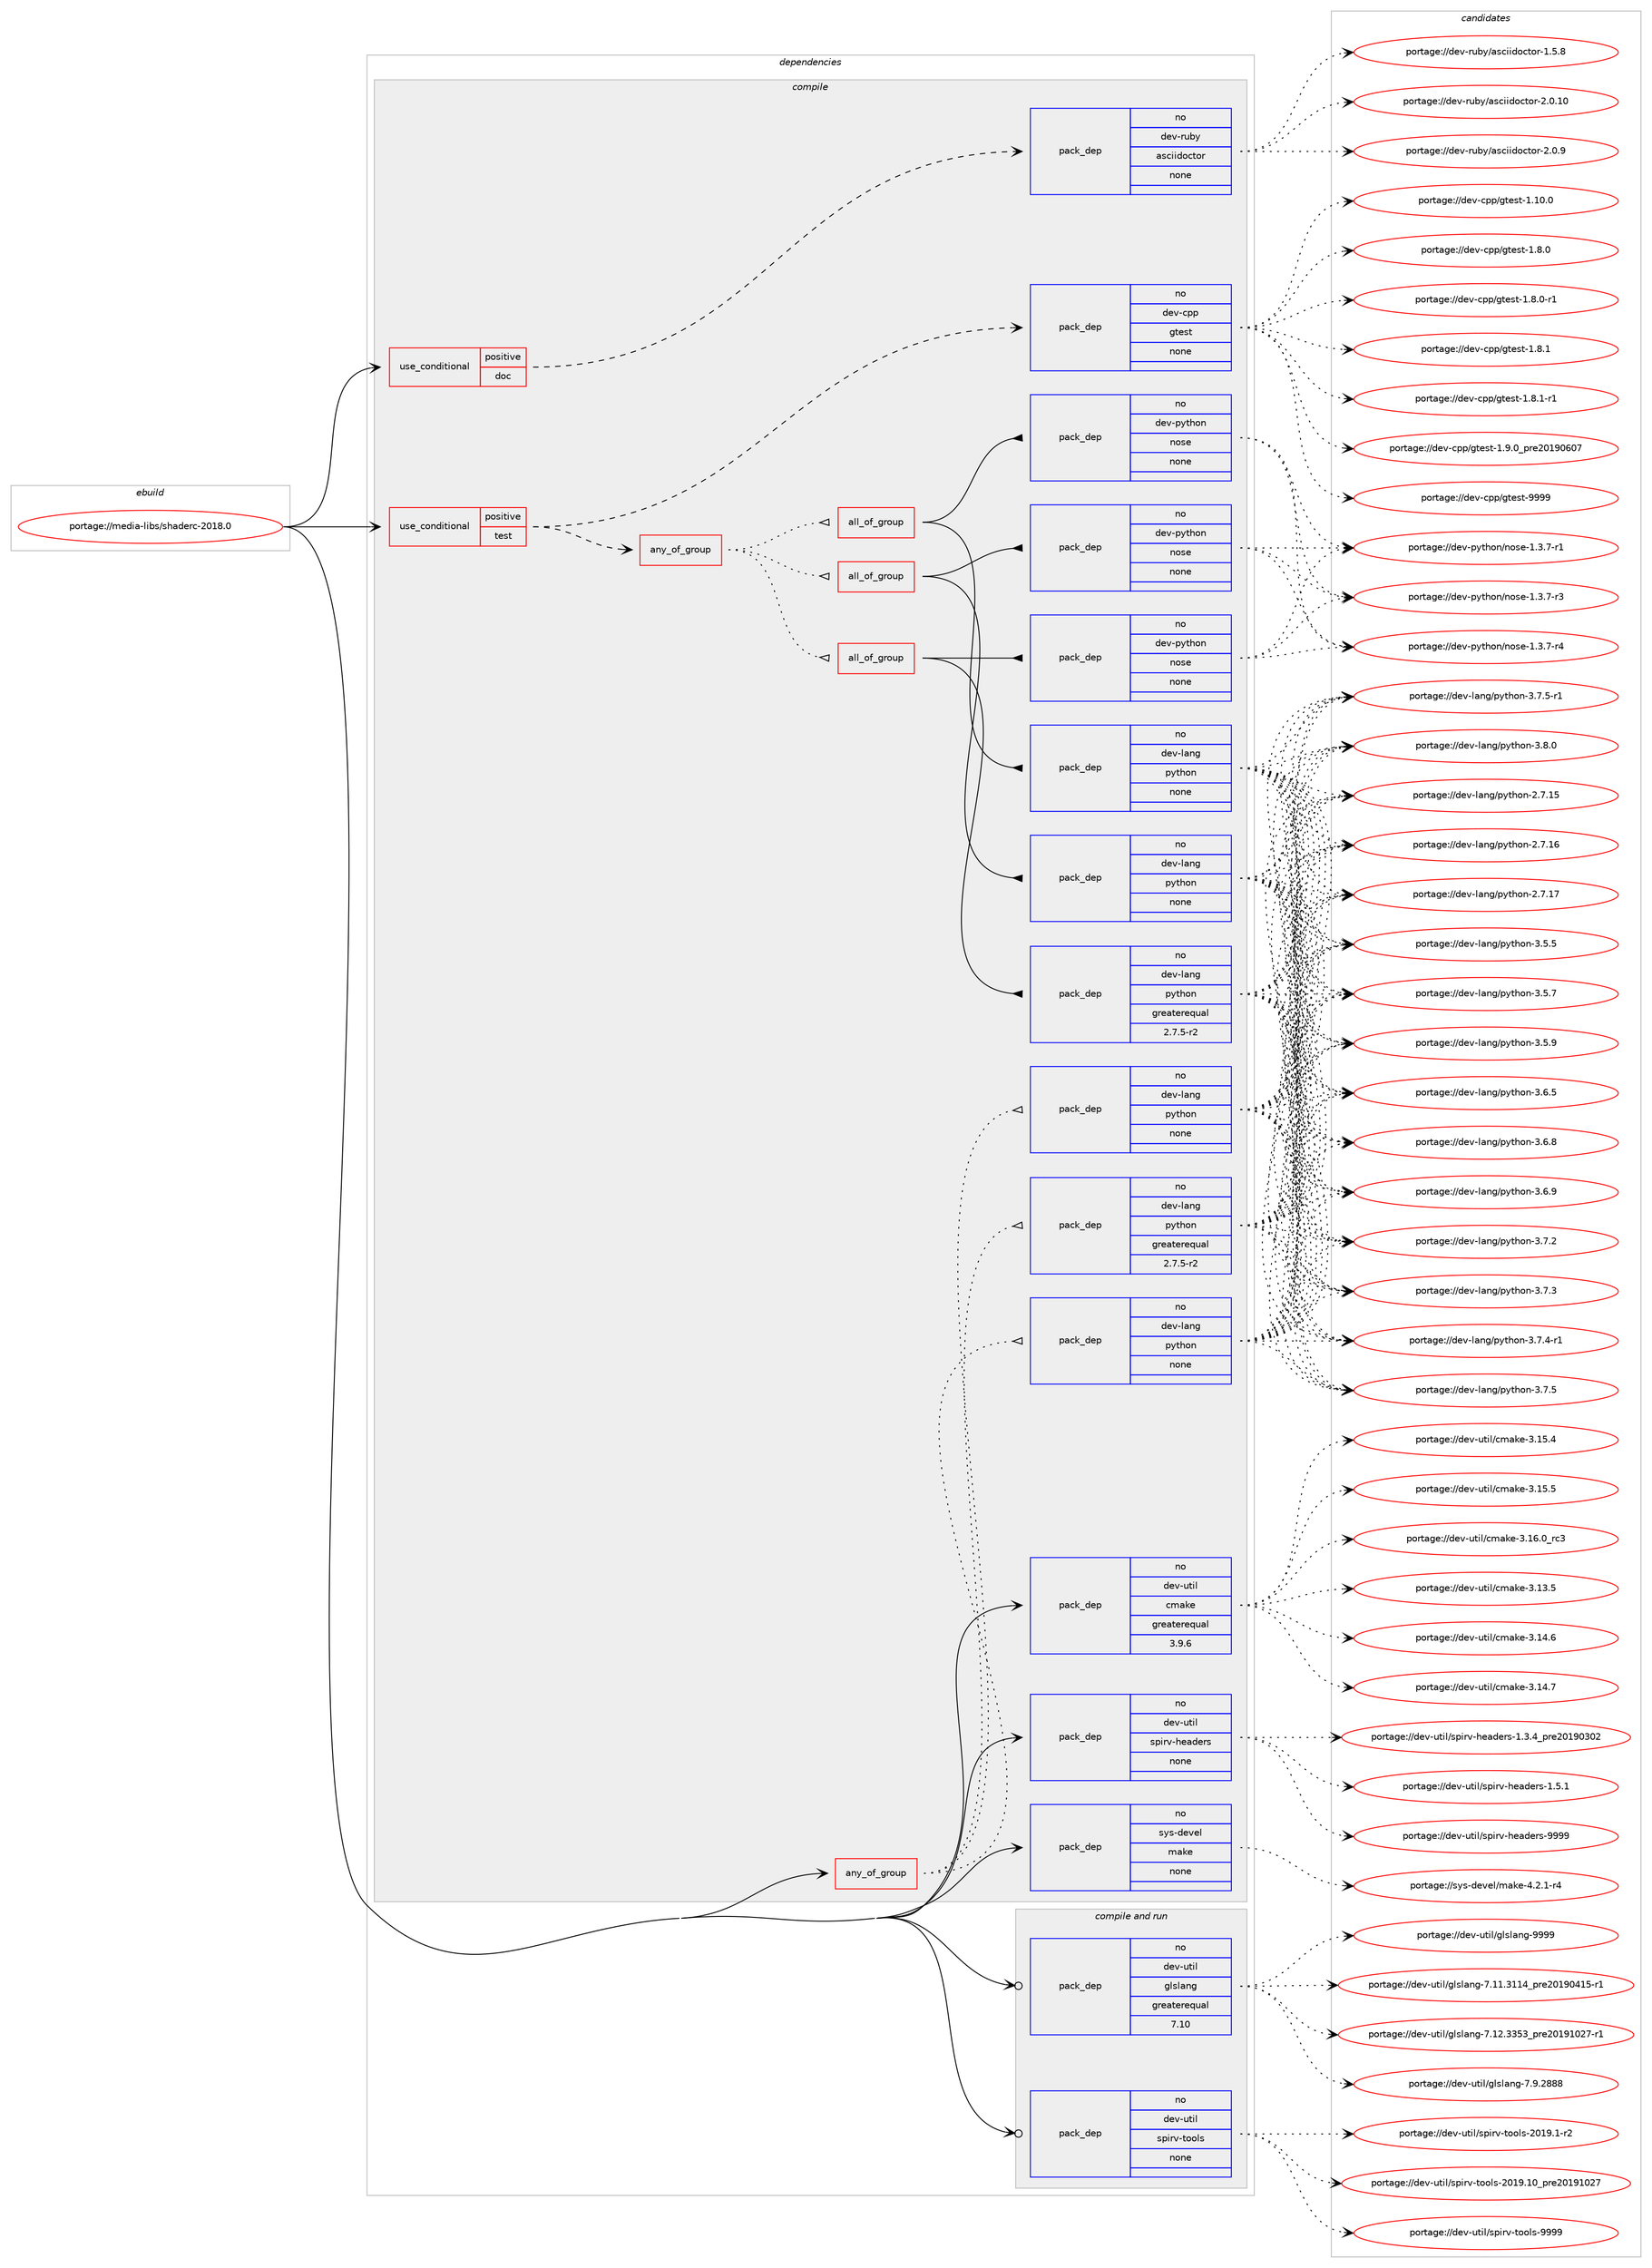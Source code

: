 digraph prolog {

# *************
# Graph options
# *************

newrank=true;
concentrate=true;
compound=true;
graph [rankdir=LR,fontname=Helvetica,fontsize=10,ranksep=1.5];#, ranksep=2.5, nodesep=0.2];
edge  [arrowhead=vee];
node  [fontname=Helvetica,fontsize=10];

# **********
# The ebuild
# **********

subgraph cluster_leftcol {
color=gray;
rank=same;
label=<<i>ebuild</i>>;
id [label="portage://media-libs/shaderc-2018.0", color=red, width=4, href="../media-libs/shaderc-2018.0.svg"];
}

# ****************
# The dependencies
# ****************

subgraph cluster_midcol {
color=gray;
label=<<i>dependencies</i>>;
subgraph cluster_compile {
fillcolor="#eeeeee";
style=filled;
label=<<i>compile</i>>;
subgraph any5199 {
dependency324460 [label=<<TABLE BORDER="0" CELLBORDER="1" CELLSPACING="0" CELLPADDING="4"><TR><TD CELLPADDING="10">any_of_group</TD></TR></TABLE>>, shape=none, color=red];subgraph pack238003 {
dependency324461 [label=<<TABLE BORDER="0" CELLBORDER="1" CELLSPACING="0" CELLPADDING="4" WIDTH="220"><TR><TD ROWSPAN="6" CELLPADDING="30">pack_dep</TD></TR><TR><TD WIDTH="110">no</TD></TR><TR><TD>dev-lang</TD></TR><TR><TD>python</TD></TR><TR><TD>none</TD></TR><TR><TD></TD></TR></TABLE>>, shape=none, color=blue];
}
dependency324460:e -> dependency324461:w [weight=20,style="dotted",arrowhead="oinv"];
subgraph pack238004 {
dependency324462 [label=<<TABLE BORDER="0" CELLBORDER="1" CELLSPACING="0" CELLPADDING="4" WIDTH="220"><TR><TD ROWSPAN="6" CELLPADDING="30">pack_dep</TD></TR><TR><TD WIDTH="110">no</TD></TR><TR><TD>dev-lang</TD></TR><TR><TD>python</TD></TR><TR><TD>none</TD></TR><TR><TD></TD></TR></TABLE>>, shape=none, color=blue];
}
dependency324460:e -> dependency324462:w [weight=20,style="dotted",arrowhead="oinv"];
subgraph pack238005 {
dependency324463 [label=<<TABLE BORDER="0" CELLBORDER="1" CELLSPACING="0" CELLPADDING="4" WIDTH="220"><TR><TD ROWSPAN="6" CELLPADDING="30">pack_dep</TD></TR><TR><TD WIDTH="110">no</TD></TR><TR><TD>dev-lang</TD></TR><TR><TD>python</TD></TR><TR><TD>greaterequal</TD></TR><TR><TD>2.7.5-r2</TD></TR></TABLE>>, shape=none, color=blue];
}
dependency324460:e -> dependency324463:w [weight=20,style="dotted",arrowhead="oinv"];
}
id:e -> dependency324460:w [weight=20,style="solid",arrowhead="vee"];
subgraph cond81126 {
dependency324464 [label=<<TABLE BORDER="0" CELLBORDER="1" CELLSPACING="0" CELLPADDING="4"><TR><TD ROWSPAN="3" CELLPADDING="10">use_conditional</TD></TR><TR><TD>positive</TD></TR><TR><TD>doc</TD></TR></TABLE>>, shape=none, color=red];
subgraph pack238006 {
dependency324465 [label=<<TABLE BORDER="0" CELLBORDER="1" CELLSPACING="0" CELLPADDING="4" WIDTH="220"><TR><TD ROWSPAN="6" CELLPADDING="30">pack_dep</TD></TR><TR><TD WIDTH="110">no</TD></TR><TR><TD>dev-ruby</TD></TR><TR><TD>asciidoctor</TD></TR><TR><TD>none</TD></TR><TR><TD></TD></TR></TABLE>>, shape=none, color=blue];
}
dependency324464:e -> dependency324465:w [weight=20,style="dashed",arrowhead="vee"];
}
id:e -> dependency324464:w [weight=20,style="solid",arrowhead="vee"];
subgraph cond81127 {
dependency324466 [label=<<TABLE BORDER="0" CELLBORDER="1" CELLSPACING="0" CELLPADDING="4"><TR><TD ROWSPAN="3" CELLPADDING="10">use_conditional</TD></TR><TR><TD>positive</TD></TR><TR><TD>test</TD></TR></TABLE>>, shape=none, color=red];
subgraph pack238007 {
dependency324467 [label=<<TABLE BORDER="0" CELLBORDER="1" CELLSPACING="0" CELLPADDING="4" WIDTH="220"><TR><TD ROWSPAN="6" CELLPADDING="30">pack_dep</TD></TR><TR><TD WIDTH="110">no</TD></TR><TR><TD>dev-cpp</TD></TR><TR><TD>gtest</TD></TR><TR><TD>none</TD></TR><TR><TD></TD></TR></TABLE>>, shape=none, color=blue];
}
dependency324466:e -> dependency324467:w [weight=20,style="dashed",arrowhead="vee"];
subgraph any5200 {
dependency324468 [label=<<TABLE BORDER="0" CELLBORDER="1" CELLSPACING="0" CELLPADDING="4"><TR><TD CELLPADDING="10">any_of_group</TD></TR></TABLE>>, shape=none, color=red];subgraph all135 {
dependency324469 [label=<<TABLE BORDER="0" CELLBORDER="1" CELLSPACING="0" CELLPADDING="4"><TR><TD CELLPADDING="10">all_of_group</TD></TR></TABLE>>, shape=none, color=red];subgraph pack238008 {
dependency324470 [label=<<TABLE BORDER="0" CELLBORDER="1" CELLSPACING="0" CELLPADDING="4" WIDTH="220"><TR><TD ROWSPAN="6" CELLPADDING="30">pack_dep</TD></TR><TR><TD WIDTH="110">no</TD></TR><TR><TD>dev-lang</TD></TR><TR><TD>python</TD></TR><TR><TD>none</TD></TR><TR><TD></TD></TR></TABLE>>, shape=none, color=blue];
}
dependency324469:e -> dependency324470:w [weight=20,style="solid",arrowhead="inv"];
subgraph pack238009 {
dependency324471 [label=<<TABLE BORDER="0" CELLBORDER="1" CELLSPACING="0" CELLPADDING="4" WIDTH="220"><TR><TD ROWSPAN="6" CELLPADDING="30">pack_dep</TD></TR><TR><TD WIDTH="110">no</TD></TR><TR><TD>dev-python</TD></TR><TR><TD>nose</TD></TR><TR><TD>none</TD></TR><TR><TD></TD></TR></TABLE>>, shape=none, color=blue];
}
dependency324469:e -> dependency324471:w [weight=20,style="solid",arrowhead="inv"];
}
dependency324468:e -> dependency324469:w [weight=20,style="dotted",arrowhead="oinv"];
subgraph all136 {
dependency324472 [label=<<TABLE BORDER="0" CELLBORDER="1" CELLSPACING="0" CELLPADDING="4"><TR><TD CELLPADDING="10">all_of_group</TD></TR></TABLE>>, shape=none, color=red];subgraph pack238010 {
dependency324473 [label=<<TABLE BORDER="0" CELLBORDER="1" CELLSPACING="0" CELLPADDING="4" WIDTH="220"><TR><TD ROWSPAN="6" CELLPADDING="30">pack_dep</TD></TR><TR><TD WIDTH="110">no</TD></TR><TR><TD>dev-lang</TD></TR><TR><TD>python</TD></TR><TR><TD>none</TD></TR><TR><TD></TD></TR></TABLE>>, shape=none, color=blue];
}
dependency324472:e -> dependency324473:w [weight=20,style="solid",arrowhead="inv"];
subgraph pack238011 {
dependency324474 [label=<<TABLE BORDER="0" CELLBORDER="1" CELLSPACING="0" CELLPADDING="4" WIDTH="220"><TR><TD ROWSPAN="6" CELLPADDING="30">pack_dep</TD></TR><TR><TD WIDTH="110">no</TD></TR><TR><TD>dev-python</TD></TR><TR><TD>nose</TD></TR><TR><TD>none</TD></TR><TR><TD></TD></TR></TABLE>>, shape=none, color=blue];
}
dependency324472:e -> dependency324474:w [weight=20,style="solid",arrowhead="inv"];
}
dependency324468:e -> dependency324472:w [weight=20,style="dotted",arrowhead="oinv"];
subgraph all137 {
dependency324475 [label=<<TABLE BORDER="0" CELLBORDER="1" CELLSPACING="0" CELLPADDING="4"><TR><TD CELLPADDING="10">all_of_group</TD></TR></TABLE>>, shape=none, color=red];subgraph pack238012 {
dependency324476 [label=<<TABLE BORDER="0" CELLBORDER="1" CELLSPACING="0" CELLPADDING="4" WIDTH="220"><TR><TD ROWSPAN="6" CELLPADDING="30">pack_dep</TD></TR><TR><TD WIDTH="110">no</TD></TR><TR><TD>dev-lang</TD></TR><TR><TD>python</TD></TR><TR><TD>greaterequal</TD></TR><TR><TD>2.7.5-r2</TD></TR></TABLE>>, shape=none, color=blue];
}
dependency324475:e -> dependency324476:w [weight=20,style="solid",arrowhead="inv"];
subgraph pack238013 {
dependency324477 [label=<<TABLE BORDER="0" CELLBORDER="1" CELLSPACING="0" CELLPADDING="4" WIDTH="220"><TR><TD ROWSPAN="6" CELLPADDING="30">pack_dep</TD></TR><TR><TD WIDTH="110">no</TD></TR><TR><TD>dev-python</TD></TR><TR><TD>nose</TD></TR><TR><TD>none</TD></TR><TR><TD></TD></TR></TABLE>>, shape=none, color=blue];
}
dependency324475:e -> dependency324477:w [weight=20,style="solid",arrowhead="inv"];
}
dependency324468:e -> dependency324475:w [weight=20,style="dotted",arrowhead="oinv"];
}
dependency324466:e -> dependency324468:w [weight=20,style="dashed",arrowhead="vee"];
}
id:e -> dependency324466:w [weight=20,style="solid",arrowhead="vee"];
subgraph pack238014 {
dependency324478 [label=<<TABLE BORDER="0" CELLBORDER="1" CELLSPACING="0" CELLPADDING="4" WIDTH="220"><TR><TD ROWSPAN="6" CELLPADDING="30">pack_dep</TD></TR><TR><TD WIDTH="110">no</TD></TR><TR><TD>dev-util</TD></TR><TR><TD>cmake</TD></TR><TR><TD>greaterequal</TD></TR><TR><TD>3.9.6</TD></TR></TABLE>>, shape=none, color=blue];
}
id:e -> dependency324478:w [weight=20,style="solid",arrowhead="vee"];
subgraph pack238015 {
dependency324479 [label=<<TABLE BORDER="0" CELLBORDER="1" CELLSPACING="0" CELLPADDING="4" WIDTH="220"><TR><TD ROWSPAN="6" CELLPADDING="30">pack_dep</TD></TR><TR><TD WIDTH="110">no</TD></TR><TR><TD>dev-util</TD></TR><TR><TD>spirv-headers</TD></TR><TR><TD>none</TD></TR><TR><TD></TD></TR></TABLE>>, shape=none, color=blue];
}
id:e -> dependency324479:w [weight=20,style="solid",arrowhead="vee"];
subgraph pack238016 {
dependency324480 [label=<<TABLE BORDER="0" CELLBORDER="1" CELLSPACING="0" CELLPADDING="4" WIDTH="220"><TR><TD ROWSPAN="6" CELLPADDING="30">pack_dep</TD></TR><TR><TD WIDTH="110">no</TD></TR><TR><TD>sys-devel</TD></TR><TR><TD>make</TD></TR><TR><TD>none</TD></TR><TR><TD></TD></TR></TABLE>>, shape=none, color=blue];
}
id:e -> dependency324480:w [weight=20,style="solid",arrowhead="vee"];
}
subgraph cluster_compileandrun {
fillcolor="#eeeeee";
style=filled;
label=<<i>compile and run</i>>;
subgraph pack238017 {
dependency324481 [label=<<TABLE BORDER="0" CELLBORDER="1" CELLSPACING="0" CELLPADDING="4" WIDTH="220"><TR><TD ROWSPAN="6" CELLPADDING="30">pack_dep</TD></TR><TR><TD WIDTH="110">no</TD></TR><TR><TD>dev-util</TD></TR><TR><TD>glslang</TD></TR><TR><TD>greaterequal</TD></TR><TR><TD>7.10</TD></TR></TABLE>>, shape=none, color=blue];
}
id:e -> dependency324481:w [weight=20,style="solid",arrowhead="odotvee"];
subgraph pack238018 {
dependency324482 [label=<<TABLE BORDER="0" CELLBORDER="1" CELLSPACING="0" CELLPADDING="4" WIDTH="220"><TR><TD ROWSPAN="6" CELLPADDING="30">pack_dep</TD></TR><TR><TD WIDTH="110">no</TD></TR><TR><TD>dev-util</TD></TR><TR><TD>spirv-tools</TD></TR><TR><TD>none</TD></TR><TR><TD></TD></TR></TABLE>>, shape=none, color=blue];
}
id:e -> dependency324482:w [weight=20,style="solid",arrowhead="odotvee"];
}
subgraph cluster_run {
fillcolor="#eeeeee";
style=filled;
label=<<i>run</i>>;
}
}

# **************
# The candidates
# **************

subgraph cluster_choices {
rank=same;
color=gray;
label=<<i>candidates</i>>;

subgraph choice238003 {
color=black;
nodesep=1;
choiceportage10010111845108971101034711212111610411111045504655464953 [label="portage://dev-lang/python-2.7.15", color=red, width=4,href="../dev-lang/python-2.7.15.svg"];
choiceportage10010111845108971101034711212111610411111045504655464954 [label="portage://dev-lang/python-2.7.16", color=red, width=4,href="../dev-lang/python-2.7.16.svg"];
choiceportage10010111845108971101034711212111610411111045504655464955 [label="portage://dev-lang/python-2.7.17", color=red, width=4,href="../dev-lang/python-2.7.17.svg"];
choiceportage100101118451089711010347112121116104111110455146534653 [label="portage://dev-lang/python-3.5.5", color=red, width=4,href="../dev-lang/python-3.5.5.svg"];
choiceportage100101118451089711010347112121116104111110455146534655 [label="portage://dev-lang/python-3.5.7", color=red, width=4,href="../dev-lang/python-3.5.7.svg"];
choiceportage100101118451089711010347112121116104111110455146534657 [label="portage://dev-lang/python-3.5.9", color=red, width=4,href="../dev-lang/python-3.5.9.svg"];
choiceportage100101118451089711010347112121116104111110455146544653 [label="portage://dev-lang/python-3.6.5", color=red, width=4,href="../dev-lang/python-3.6.5.svg"];
choiceportage100101118451089711010347112121116104111110455146544656 [label="portage://dev-lang/python-3.6.8", color=red, width=4,href="../dev-lang/python-3.6.8.svg"];
choiceportage100101118451089711010347112121116104111110455146544657 [label="portage://dev-lang/python-3.6.9", color=red, width=4,href="../dev-lang/python-3.6.9.svg"];
choiceportage100101118451089711010347112121116104111110455146554650 [label="portage://dev-lang/python-3.7.2", color=red, width=4,href="../dev-lang/python-3.7.2.svg"];
choiceportage100101118451089711010347112121116104111110455146554651 [label="portage://dev-lang/python-3.7.3", color=red, width=4,href="../dev-lang/python-3.7.3.svg"];
choiceportage1001011184510897110103471121211161041111104551465546524511449 [label="portage://dev-lang/python-3.7.4-r1", color=red, width=4,href="../dev-lang/python-3.7.4-r1.svg"];
choiceportage100101118451089711010347112121116104111110455146554653 [label="portage://dev-lang/python-3.7.5", color=red, width=4,href="../dev-lang/python-3.7.5.svg"];
choiceportage1001011184510897110103471121211161041111104551465546534511449 [label="portage://dev-lang/python-3.7.5-r1", color=red, width=4,href="../dev-lang/python-3.7.5-r1.svg"];
choiceportage100101118451089711010347112121116104111110455146564648 [label="portage://dev-lang/python-3.8.0", color=red, width=4,href="../dev-lang/python-3.8.0.svg"];
dependency324461:e -> choiceportage10010111845108971101034711212111610411111045504655464953:w [style=dotted,weight="100"];
dependency324461:e -> choiceportage10010111845108971101034711212111610411111045504655464954:w [style=dotted,weight="100"];
dependency324461:e -> choiceportage10010111845108971101034711212111610411111045504655464955:w [style=dotted,weight="100"];
dependency324461:e -> choiceportage100101118451089711010347112121116104111110455146534653:w [style=dotted,weight="100"];
dependency324461:e -> choiceportage100101118451089711010347112121116104111110455146534655:w [style=dotted,weight="100"];
dependency324461:e -> choiceportage100101118451089711010347112121116104111110455146534657:w [style=dotted,weight="100"];
dependency324461:e -> choiceportage100101118451089711010347112121116104111110455146544653:w [style=dotted,weight="100"];
dependency324461:e -> choiceportage100101118451089711010347112121116104111110455146544656:w [style=dotted,weight="100"];
dependency324461:e -> choiceportage100101118451089711010347112121116104111110455146544657:w [style=dotted,weight="100"];
dependency324461:e -> choiceportage100101118451089711010347112121116104111110455146554650:w [style=dotted,weight="100"];
dependency324461:e -> choiceportage100101118451089711010347112121116104111110455146554651:w [style=dotted,weight="100"];
dependency324461:e -> choiceportage1001011184510897110103471121211161041111104551465546524511449:w [style=dotted,weight="100"];
dependency324461:e -> choiceportage100101118451089711010347112121116104111110455146554653:w [style=dotted,weight="100"];
dependency324461:e -> choiceportage1001011184510897110103471121211161041111104551465546534511449:w [style=dotted,weight="100"];
dependency324461:e -> choiceportage100101118451089711010347112121116104111110455146564648:w [style=dotted,weight="100"];
}
subgraph choice238004 {
color=black;
nodesep=1;
choiceportage10010111845108971101034711212111610411111045504655464953 [label="portage://dev-lang/python-2.7.15", color=red, width=4,href="../dev-lang/python-2.7.15.svg"];
choiceportage10010111845108971101034711212111610411111045504655464954 [label="portage://dev-lang/python-2.7.16", color=red, width=4,href="../dev-lang/python-2.7.16.svg"];
choiceportage10010111845108971101034711212111610411111045504655464955 [label="portage://dev-lang/python-2.7.17", color=red, width=4,href="../dev-lang/python-2.7.17.svg"];
choiceportage100101118451089711010347112121116104111110455146534653 [label="portage://dev-lang/python-3.5.5", color=red, width=4,href="../dev-lang/python-3.5.5.svg"];
choiceportage100101118451089711010347112121116104111110455146534655 [label="portage://dev-lang/python-3.5.7", color=red, width=4,href="../dev-lang/python-3.5.7.svg"];
choiceportage100101118451089711010347112121116104111110455146534657 [label="portage://dev-lang/python-3.5.9", color=red, width=4,href="../dev-lang/python-3.5.9.svg"];
choiceportage100101118451089711010347112121116104111110455146544653 [label="portage://dev-lang/python-3.6.5", color=red, width=4,href="../dev-lang/python-3.6.5.svg"];
choiceportage100101118451089711010347112121116104111110455146544656 [label="portage://dev-lang/python-3.6.8", color=red, width=4,href="../dev-lang/python-3.6.8.svg"];
choiceportage100101118451089711010347112121116104111110455146544657 [label="portage://dev-lang/python-3.6.9", color=red, width=4,href="../dev-lang/python-3.6.9.svg"];
choiceportage100101118451089711010347112121116104111110455146554650 [label="portage://dev-lang/python-3.7.2", color=red, width=4,href="../dev-lang/python-3.7.2.svg"];
choiceportage100101118451089711010347112121116104111110455146554651 [label="portage://dev-lang/python-3.7.3", color=red, width=4,href="../dev-lang/python-3.7.3.svg"];
choiceportage1001011184510897110103471121211161041111104551465546524511449 [label="portage://dev-lang/python-3.7.4-r1", color=red, width=4,href="../dev-lang/python-3.7.4-r1.svg"];
choiceportage100101118451089711010347112121116104111110455146554653 [label="portage://dev-lang/python-3.7.5", color=red, width=4,href="../dev-lang/python-3.7.5.svg"];
choiceportage1001011184510897110103471121211161041111104551465546534511449 [label="portage://dev-lang/python-3.7.5-r1", color=red, width=4,href="../dev-lang/python-3.7.5-r1.svg"];
choiceportage100101118451089711010347112121116104111110455146564648 [label="portage://dev-lang/python-3.8.0", color=red, width=4,href="../dev-lang/python-3.8.0.svg"];
dependency324462:e -> choiceportage10010111845108971101034711212111610411111045504655464953:w [style=dotted,weight="100"];
dependency324462:e -> choiceportage10010111845108971101034711212111610411111045504655464954:w [style=dotted,weight="100"];
dependency324462:e -> choiceportage10010111845108971101034711212111610411111045504655464955:w [style=dotted,weight="100"];
dependency324462:e -> choiceportage100101118451089711010347112121116104111110455146534653:w [style=dotted,weight="100"];
dependency324462:e -> choiceportage100101118451089711010347112121116104111110455146534655:w [style=dotted,weight="100"];
dependency324462:e -> choiceportage100101118451089711010347112121116104111110455146534657:w [style=dotted,weight="100"];
dependency324462:e -> choiceportage100101118451089711010347112121116104111110455146544653:w [style=dotted,weight="100"];
dependency324462:e -> choiceportage100101118451089711010347112121116104111110455146544656:w [style=dotted,weight="100"];
dependency324462:e -> choiceportage100101118451089711010347112121116104111110455146544657:w [style=dotted,weight="100"];
dependency324462:e -> choiceportage100101118451089711010347112121116104111110455146554650:w [style=dotted,weight="100"];
dependency324462:e -> choiceportage100101118451089711010347112121116104111110455146554651:w [style=dotted,weight="100"];
dependency324462:e -> choiceportage1001011184510897110103471121211161041111104551465546524511449:w [style=dotted,weight="100"];
dependency324462:e -> choiceportage100101118451089711010347112121116104111110455146554653:w [style=dotted,weight="100"];
dependency324462:e -> choiceportage1001011184510897110103471121211161041111104551465546534511449:w [style=dotted,weight="100"];
dependency324462:e -> choiceportage100101118451089711010347112121116104111110455146564648:w [style=dotted,weight="100"];
}
subgraph choice238005 {
color=black;
nodesep=1;
choiceportage10010111845108971101034711212111610411111045504655464953 [label="portage://dev-lang/python-2.7.15", color=red, width=4,href="../dev-lang/python-2.7.15.svg"];
choiceportage10010111845108971101034711212111610411111045504655464954 [label="portage://dev-lang/python-2.7.16", color=red, width=4,href="../dev-lang/python-2.7.16.svg"];
choiceportage10010111845108971101034711212111610411111045504655464955 [label="portage://dev-lang/python-2.7.17", color=red, width=4,href="../dev-lang/python-2.7.17.svg"];
choiceportage100101118451089711010347112121116104111110455146534653 [label="portage://dev-lang/python-3.5.5", color=red, width=4,href="../dev-lang/python-3.5.5.svg"];
choiceportage100101118451089711010347112121116104111110455146534655 [label="portage://dev-lang/python-3.5.7", color=red, width=4,href="../dev-lang/python-3.5.7.svg"];
choiceportage100101118451089711010347112121116104111110455146534657 [label="portage://dev-lang/python-3.5.9", color=red, width=4,href="../dev-lang/python-3.5.9.svg"];
choiceportage100101118451089711010347112121116104111110455146544653 [label="portage://dev-lang/python-3.6.5", color=red, width=4,href="../dev-lang/python-3.6.5.svg"];
choiceportage100101118451089711010347112121116104111110455146544656 [label="portage://dev-lang/python-3.6.8", color=red, width=4,href="../dev-lang/python-3.6.8.svg"];
choiceportage100101118451089711010347112121116104111110455146544657 [label="portage://dev-lang/python-3.6.9", color=red, width=4,href="../dev-lang/python-3.6.9.svg"];
choiceportage100101118451089711010347112121116104111110455146554650 [label="portage://dev-lang/python-3.7.2", color=red, width=4,href="../dev-lang/python-3.7.2.svg"];
choiceportage100101118451089711010347112121116104111110455146554651 [label="portage://dev-lang/python-3.7.3", color=red, width=4,href="../dev-lang/python-3.7.3.svg"];
choiceportage1001011184510897110103471121211161041111104551465546524511449 [label="portage://dev-lang/python-3.7.4-r1", color=red, width=4,href="../dev-lang/python-3.7.4-r1.svg"];
choiceportage100101118451089711010347112121116104111110455146554653 [label="portage://dev-lang/python-3.7.5", color=red, width=4,href="../dev-lang/python-3.7.5.svg"];
choiceportage1001011184510897110103471121211161041111104551465546534511449 [label="portage://dev-lang/python-3.7.5-r1", color=red, width=4,href="../dev-lang/python-3.7.5-r1.svg"];
choiceportage100101118451089711010347112121116104111110455146564648 [label="portage://dev-lang/python-3.8.0", color=red, width=4,href="../dev-lang/python-3.8.0.svg"];
dependency324463:e -> choiceportage10010111845108971101034711212111610411111045504655464953:w [style=dotted,weight="100"];
dependency324463:e -> choiceportage10010111845108971101034711212111610411111045504655464954:w [style=dotted,weight="100"];
dependency324463:e -> choiceportage10010111845108971101034711212111610411111045504655464955:w [style=dotted,weight="100"];
dependency324463:e -> choiceportage100101118451089711010347112121116104111110455146534653:w [style=dotted,weight="100"];
dependency324463:e -> choiceportage100101118451089711010347112121116104111110455146534655:w [style=dotted,weight="100"];
dependency324463:e -> choiceportage100101118451089711010347112121116104111110455146534657:w [style=dotted,weight="100"];
dependency324463:e -> choiceportage100101118451089711010347112121116104111110455146544653:w [style=dotted,weight="100"];
dependency324463:e -> choiceportage100101118451089711010347112121116104111110455146544656:w [style=dotted,weight="100"];
dependency324463:e -> choiceportage100101118451089711010347112121116104111110455146544657:w [style=dotted,weight="100"];
dependency324463:e -> choiceportage100101118451089711010347112121116104111110455146554650:w [style=dotted,weight="100"];
dependency324463:e -> choiceportage100101118451089711010347112121116104111110455146554651:w [style=dotted,weight="100"];
dependency324463:e -> choiceportage1001011184510897110103471121211161041111104551465546524511449:w [style=dotted,weight="100"];
dependency324463:e -> choiceportage100101118451089711010347112121116104111110455146554653:w [style=dotted,weight="100"];
dependency324463:e -> choiceportage1001011184510897110103471121211161041111104551465546534511449:w [style=dotted,weight="100"];
dependency324463:e -> choiceportage100101118451089711010347112121116104111110455146564648:w [style=dotted,weight="100"];
}
subgraph choice238006 {
color=black;
nodesep=1;
choiceportage100101118451141179812147971159910510510011199116111114454946534656 [label="portage://dev-ruby/asciidoctor-1.5.8", color=red, width=4,href="../dev-ruby/asciidoctor-1.5.8.svg"];
choiceportage10010111845114117981214797115991051051001119911611111445504648464948 [label="portage://dev-ruby/asciidoctor-2.0.10", color=red, width=4,href="../dev-ruby/asciidoctor-2.0.10.svg"];
choiceportage100101118451141179812147971159910510510011199116111114455046484657 [label="portage://dev-ruby/asciidoctor-2.0.9", color=red, width=4,href="../dev-ruby/asciidoctor-2.0.9.svg"];
dependency324465:e -> choiceportage100101118451141179812147971159910510510011199116111114454946534656:w [style=dotted,weight="100"];
dependency324465:e -> choiceportage10010111845114117981214797115991051051001119911611111445504648464948:w [style=dotted,weight="100"];
dependency324465:e -> choiceportage100101118451141179812147971159910510510011199116111114455046484657:w [style=dotted,weight="100"];
}
subgraph choice238007 {
color=black;
nodesep=1;
choiceportage10010111845991121124710311610111511645494649484648 [label="portage://dev-cpp/gtest-1.10.0", color=red, width=4,href="../dev-cpp/gtest-1.10.0.svg"];
choiceportage100101118459911211247103116101115116454946564648 [label="portage://dev-cpp/gtest-1.8.0", color=red, width=4,href="../dev-cpp/gtest-1.8.0.svg"];
choiceportage1001011184599112112471031161011151164549465646484511449 [label="portage://dev-cpp/gtest-1.8.0-r1", color=red, width=4,href="../dev-cpp/gtest-1.8.0-r1.svg"];
choiceportage100101118459911211247103116101115116454946564649 [label="portage://dev-cpp/gtest-1.8.1", color=red, width=4,href="../dev-cpp/gtest-1.8.1.svg"];
choiceportage1001011184599112112471031161011151164549465646494511449 [label="portage://dev-cpp/gtest-1.8.1-r1", color=red, width=4,href="../dev-cpp/gtest-1.8.1-r1.svg"];
choiceportage100101118459911211247103116101115116454946574648951121141015048495748544855 [label="portage://dev-cpp/gtest-1.9.0_pre20190607", color=red, width=4,href="../dev-cpp/gtest-1.9.0_pre20190607.svg"];
choiceportage1001011184599112112471031161011151164557575757 [label="portage://dev-cpp/gtest-9999", color=red, width=4,href="../dev-cpp/gtest-9999.svg"];
dependency324467:e -> choiceportage10010111845991121124710311610111511645494649484648:w [style=dotted,weight="100"];
dependency324467:e -> choiceportage100101118459911211247103116101115116454946564648:w [style=dotted,weight="100"];
dependency324467:e -> choiceportage1001011184599112112471031161011151164549465646484511449:w [style=dotted,weight="100"];
dependency324467:e -> choiceportage100101118459911211247103116101115116454946564649:w [style=dotted,weight="100"];
dependency324467:e -> choiceportage1001011184599112112471031161011151164549465646494511449:w [style=dotted,weight="100"];
dependency324467:e -> choiceportage100101118459911211247103116101115116454946574648951121141015048495748544855:w [style=dotted,weight="100"];
dependency324467:e -> choiceportage1001011184599112112471031161011151164557575757:w [style=dotted,weight="100"];
}
subgraph choice238008 {
color=black;
nodesep=1;
choiceportage10010111845108971101034711212111610411111045504655464953 [label="portage://dev-lang/python-2.7.15", color=red, width=4,href="../dev-lang/python-2.7.15.svg"];
choiceportage10010111845108971101034711212111610411111045504655464954 [label="portage://dev-lang/python-2.7.16", color=red, width=4,href="../dev-lang/python-2.7.16.svg"];
choiceportage10010111845108971101034711212111610411111045504655464955 [label="portage://dev-lang/python-2.7.17", color=red, width=4,href="../dev-lang/python-2.7.17.svg"];
choiceportage100101118451089711010347112121116104111110455146534653 [label="portage://dev-lang/python-3.5.5", color=red, width=4,href="../dev-lang/python-3.5.5.svg"];
choiceportage100101118451089711010347112121116104111110455146534655 [label="portage://dev-lang/python-3.5.7", color=red, width=4,href="../dev-lang/python-3.5.7.svg"];
choiceportage100101118451089711010347112121116104111110455146534657 [label="portage://dev-lang/python-3.5.9", color=red, width=4,href="../dev-lang/python-3.5.9.svg"];
choiceportage100101118451089711010347112121116104111110455146544653 [label="portage://dev-lang/python-3.6.5", color=red, width=4,href="../dev-lang/python-3.6.5.svg"];
choiceportage100101118451089711010347112121116104111110455146544656 [label="portage://dev-lang/python-3.6.8", color=red, width=4,href="../dev-lang/python-3.6.8.svg"];
choiceportage100101118451089711010347112121116104111110455146544657 [label="portage://dev-lang/python-3.6.9", color=red, width=4,href="../dev-lang/python-3.6.9.svg"];
choiceportage100101118451089711010347112121116104111110455146554650 [label="portage://dev-lang/python-3.7.2", color=red, width=4,href="../dev-lang/python-3.7.2.svg"];
choiceportage100101118451089711010347112121116104111110455146554651 [label="portage://dev-lang/python-3.7.3", color=red, width=4,href="../dev-lang/python-3.7.3.svg"];
choiceportage1001011184510897110103471121211161041111104551465546524511449 [label="portage://dev-lang/python-3.7.4-r1", color=red, width=4,href="../dev-lang/python-3.7.4-r1.svg"];
choiceportage100101118451089711010347112121116104111110455146554653 [label="portage://dev-lang/python-3.7.5", color=red, width=4,href="../dev-lang/python-3.7.5.svg"];
choiceportage1001011184510897110103471121211161041111104551465546534511449 [label="portage://dev-lang/python-3.7.5-r1", color=red, width=4,href="../dev-lang/python-3.7.5-r1.svg"];
choiceportage100101118451089711010347112121116104111110455146564648 [label="portage://dev-lang/python-3.8.0", color=red, width=4,href="../dev-lang/python-3.8.0.svg"];
dependency324470:e -> choiceportage10010111845108971101034711212111610411111045504655464953:w [style=dotted,weight="100"];
dependency324470:e -> choiceportage10010111845108971101034711212111610411111045504655464954:w [style=dotted,weight="100"];
dependency324470:e -> choiceportage10010111845108971101034711212111610411111045504655464955:w [style=dotted,weight="100"];
dependency324470:e -> choiceportage100101118451089711010347112121116104111110455146534653:w [style=dotted,weight="100"];
dependency324470:e -> choiceportage100101118451089711010347112121116104111110455146534655:w [style=dotted,weight="100"];
dependency324470:e -> choiceportage100101118451089711010347112121116104111110455146534657:w [style=dotted,weight="100"];
dependency324470:e -> choiceportage100101118451089711010347112121116104111110455146544653:w [style=dotted,weight="100"];
dependency324470:e -> choiceportage100101118451089711010347112121116104111110455146544656:w [style=dotted,weight="100"];
dependency324470:e -> choiceportage100101118451089711010347112121116104111110455146544657:w [style=dotted,weight="100"];
dependency324470:e -> choiceportage100101118451089711010347112121116104111110455146554650:w [style=dotted,weight="100"];
dependency324470:e -> choiceportage100101118451089711010347112121116104111110455146554651:w [style=dotted,weight="100"];
dependency324470:e -> choiceportage1001011184510897110103471121211161041111104551465546524511449:w [style=dotted,weight="100"];
dependency324470:e -> choiceportage100101118451089711010347112121116104111110455146554653:w [style=dotted,weight="100"];
dependency324470:e -> choiceportage1001011184510897110103471121211161041111104551465546534511449:w [style=dotted,weight="100"];
dependency324470:e -> choiceportage100101118451089711010347112121116104111110455146564648:w [style=dotted,weight="100"];
}
subgraph choice238009 {
color=black;
nodesep=1;
choiceportage10010111845112121116104111110471101111151014549465146554511449 [label="portage://dev-python/nose-1.3.7-r1", color=red, width=4,href="../dev-python/nose-1.3.7-r1.svg"];
choiceportage10010111845112121116104111110471101111151014549465146554511451 [label="portage://dev-python/nose-1.3.7-r3", color=red, width=4,href="../dev-python/nose-1.3.7-r3.svg"];
choiceportage10010111845112121116104111110471101111151014549465146554511452 [label="portage://dev-python/nose-1.3.7-r4", color=red, width=4,href="../dev-python/nose-1.3.7-r4.svg"];
dependency324471:e -> choiceportage10010111845112121116104111110471101111151014549465146554511449:w [style=dotted,weight="100"];
dependency324471:e -> choiceportage10010111845112121116104111110471101111151014549465146554511451:w [style=dotted,weight="100"];
dependency324471:e -> choiceportage10010111845112121116104111110471101111151014549465146554511452:w [style=dotted,weight="100"];
}
subgraph choice238010 {
color=black;
nodesep=1;
choiceportage10010111845108971101034711212111610411111045504655464953 [label="portage://dev-lang/python-2.7.15", color=red, width=4,href="../dev-lang/python-2.7.15.svg"];
choiceportage10010111845108971101034711212111610411111045504655464954 [label="portage://dev-lang/python-2.7.16", color=red, width=4,href="../dev-lang/python-2.7.16.svg"];
choiceportage10010111845108971101034711212111610411111045504655464955 [label="portage://dev-lang/python-2.7.17", color=red, width=4,href="../dev-lang/python-2.7.17.svg"];
choiceportage100101118451089711010347112121116104111110455146534653 [label="portage://dev-lang/python-3.5.5", color=red, width=4,href="../dev-lang/python-3.5.5.svg"];
choiceportage100101118451089711010347112121116104111110455146534655 [label="portage://dev-lang/python-3.5.7", color=red, width=4,href="../dev-lang/python-3.5.7.svg"];
choiceportage100101118451089711010347112121116104111110455146534657 [label="portage://dev-lang/python-3.5.9", color=red, width=4,href="../dev-lang/python-3.5.9.svg"];
choiceportage100101118451089711010347112121116104111110455146544653 [label="portage://dev-lang/python-3.6.5", color=red, width=4,href="../dev-lang/python-3.6.5.svg"];
choiceportage100101118451089711010347112121116104111110455146544656 [label="portage://dev-lang/python-3.6.8", color=red, width=4,href="../dev-lang/python-3.6.8.svg"];
choiceportage100101118451089711010347112121116104111110455146544657 [label="portage://dev-lang/python-3.6.9", color=red, width=4,href="../dev-lang/python-3.6.9.svg"];
choiceportage100101118451089711010347112121116104111110455146554650 [label="portage://dev-lang/python-3.7.2", color=red, width=4,href="../dev-lang/python-3.7.2.svg"];
choiceportage100101118451089711010347112121116104111110455146554651 [label="portage://dev-lang/python-3.7.3", color=red, width=4,href="../dev-lang/python-3.7.3.svg"];
choiceportage1001011184510897110103471121211161041111104551465546524511449 [label="portage://dev-lang/python-3.7.4-r1", color=red, width=4,href="../dev-lang/python-3.7.4-r1.svg"];
choiceportage100101118451089711010347112121116104111110455146554653 [label="portage://dev-lang/python-3.7.5", color=red, width=4,href="../dev-lang/python-3.7.5.svg"];
choiceportage1001011184510897110103471121211161041111104551465546534511449 [label="portage://dev-lang/python-3.7.5-r1", color=red, width=4,href="../dev-lang/python-3.7.5-r1.svg"];
choiceportage100101118451089711010347112121116104111110455146564648 [label="portage://dev-lang/python-3.8.0", color=red, width=4,href="../dev-lang/python-3.8.0.svg"];
dependency324473:e -> choiceportage10010111845108971101034711212111610411111045504655464953:w [style=dotted,weight="100"];
dependency324473:e -> choiceportage10010111845108971101034711212111610411111045504655464954:w [style=dotted,weight="100"];
dependency324473:e -> choiceportage10010111845108971101034711212111610411111045504655464955:w [style=dotted,weight="100"];
dependency324473:e -> choiceportage100101118451089711010347112121116104111110455146534653:w [style=dotted,weight="100"];
dependency324473:e -> choiceportage100101118451089711010347112121116104111110455146534655:w [style=dotted,weight="100"];
dependency324473:e -> choiceportage100101118451089711010347112121116104111110455146534657:w [style=dotted,weight="100"];
dependency324473:e -> choiceportage100101118451089711010347112121116104111110455146544653:w [style=dotted,weight="100"];
dependency324473:e -> choiceportage100101118451089711010347112121116104111110455146544656:w [style=dotted,weight="100"];
dependency324473:e -> choiceportage100101118451089711010347112121116104111110455146544657:w [style=dotted,weight="100"];
dependency324473:e -> choiceportage100101118451089711010347112121116104111110455146554650:w [style=dotted,weight="100"];
dependency324473:e -> choiceportage100101118451089711010347112121116104111110455146554651:w [style=dotted,weight="100"];
dependency324473:e -> choiceportage1001011184510897110103471121211161041111104551465546524511449:w [style=dotted,weight="100"];
dependency324473:e -> choiceportage100101118451089711010347112121116104111110455146554653:w [style=dotted,weight="100"];
dependency324473:e -> choiceportage1001011184510897110103471121211161041111104551465546534511449:w [style=dotted,weight="100"];
dependency324473:e -> choiceportage100101118451089711010347112121116104111110455146564648:w [style=dotted,weight="100"];
}
subgraph choice238011 {
color=black;
nodesep=1;
choiceportage10010111845112121116104111110471101111151014549465146554511449 [label="portage://dev-python/nose-1.3.7-r1", color=red, width=4,href="../dev-python/nose-1.3.7-r1.svg"];
choiceportage10010111845112121116104111110471101111151014549465146554511451 [label="portage://dev-python/nose-1.3.7-r3", color=red, width=4,href="../dev-python/nose-1.3.7-r3.svg"];
choiceportage10010111845112121116104111110471101111151014549465146554511452 [label="portage://dev-python/nose-1.3.7-r4", color=red, width=4,href="../dev-python/nose-1.3.7-r4.svg"];
dependency324474:e -> choiceportage10010111845112121116104111110471101111151014549465146554511449:w [style=dotted,weight="100"];
dependency324474:e -> choiceportage10010111845112121116104111110471101111151014549465146554511451:w [style=dotted,weight="100"];
dependency324474:e -> choiceportage10010111845112121116104111110471101111151014549465146554511452:w [style=dotted,weight="100"];
}
subgraph choice238012 {
color=black;
nodesep=1;
choiceportage10010111845108971101034711212111610411111045504655464953 [label="portage://dev-lang/python-2.7.15", color=red, width=4,href="../dev-lang/python-2.7.15.svg"];
choiceportage10010111845108971101034711212111610411111045504655464954 [label="portage://dev-lang/python-2.7.16", color=red, width=4,href="../dev-lang/python-2.7.16.svg"];
choiceportage10010111845108971101034711212111610411111045504655464955 [label="portage://dev-lang/python-2.7.17", color=red, width=4,href="../dev-lang/python-2.7.17.svg"];
choiceportage100101118451089711010347112121116104111110455146534653 [label="portage://dev-lang/python-3.5.5", color=red, width=4,href="../dev-lang/python-3.5.5.svg"];
choiceportage100101118451089711010347112121116104111110455146534655 [label="portage://dev-lang/python-3.5.7", color=red, width=4,href="../dev-lang/python-3.5.7.svg"];
choiceportage100101118451089711010347112121116104111110455146534657 [label="portage://dev-lang/python-3.5.9", color=red, width=4,href="../dev-lang/python-3.5.9.svg"];
choiceportage100101118451089711010347112121116104111110455146544653 [label="portage://dev-lang/python-3.6.5", color=red, width=4,href="../dev-lang/python-3.6.5.svg"];
choiceportage100101118451089711010347112121116104111110455146544656 [label="portage://dev-lang/python-3.6.8", color=red, width=4,href="../dev-lang/python-3.6.8.svg"];
choiceportage100101118451089711010347112121116104111110455146544657 [label="portage://dev-lang/python-3.6.9", color=red, width=4,href="../dev-lang/python-3.6.9.svg"];
choiceportage100101118451089711010347112121116104111110455146554650 [label="portage://dev-lang/python-3.7.2", color=red, width=4,href="../dev-lang/python-3.7.2.svg"];
choiceportage100101118451089711010347112121116104111110455146554651 [label="portage://dev-lang/python-3.7.3", color=red, width=4,href="../dev-lang/python-3.7.3.svg"];
choiceportage1001011184510897110103471121211161041111104551465546524511449 [label="portage://dev-lang/python-3.7.4-r1", color=red, width=4,href="../dev-lang/python-3.7.4-r1.svg"];
choiceportage100101118451089711010347112121116104111110455146554653 [label="portage://dev-lang/python-3.7.5", color=red, width=4,href="../dev-lang/python-3.7.5.svg"];
choiceportage1001011184510897110103471121211161041111104551465546534511449 [label="portage://dev-lang/python-3.7.5-r1", color=red, width=4,href="../dev-lang/python-3.7.5-r1.svg"];
choiceportage100101118451089711010347112121116104111110455146564648 [label="portage://dev-lang/python-3.8.0", color=red, width=4,href="../dev-lang/python-3.8.0.svg"];
dependency324476:e -> choiceportage10010111845108971101034711212111610411111045504655464953:w [style=dotted,weight="100"];
dependency324476:e -> choiceportage10010111845108971101034711212111610411111045504655464954:w [style=dotted,weight="100"];
dependency324476:e -> choiceportage10010111845108971101034711212111610411111045504655464955:w [style=dotted,weight="100"];
dependency324476:e -> choiceportage100101118451089711010347112121116104111110455146534653:w [style=dotted,weight="100"];
dependency324476:e -> choiceportage100101118451089711010347112121116104111110455146534655:w [style=dotted,weight="100"];
dependency324476:e -> choiceportage100101118451089711010347112121116104111110455146534657:w [style=dotted,weight="100"];
dependency324476:e -> choiceportage100101118451089711010347112121116104111110455146544653:w [style=dotted,weight="100"];
dependency324476:e -> choiceportage100101118451089711010347112121116104111110455146544656:w [style=dotted,weight="100"];
dependency324476:e -> choiceportage100101118451089711010347112121116104111110455146544657:w [style=dotted,weight="100"];
dependency324476:e -> choiceportage100101118451089711010347112121116104111110455146554650:w [style=dotted,weight="100"];
dependency324476:e -> choiceportage100101118451089711010347112121116104111110455146554651:w [style=dotted,weight="100"];
dependency324476:e -> choiceportage1001011184510897110103471121211161041111104551465546524511449:w [style=dotted,weight="100"];
dependency324476:e -> choiceportage100101118451089711010347112121116104111110455146554653:w [style=dotted,weight="100"];
dependency324476:e -> choiceportage1001011184510897110103471121211161041111104551465546534511449:w [style=dotted,weight="100"];
dependency324476:e -> choiceportage100101118451089711010347112121116104111110455146564648:w [style=dotted,weight="100"];
}
subgraph choice238013 {
color=black;
nodesep=1;
choiceportage10010111845112121116104111110471101111151014549465146554511449 [label="portage://dev-python/nose-1.3.7-r1", color=red, width=4,href="../dev-python/nose-1.3.7-r1.svg"];
choiceportage10010111845112121116104111110471101111151014549465146554511451 [label="portage://dev-python/nose-1.3.7-r3", color=red, width=4,href="../dev-python/nose-1.3.7-r3.svg"];
choiceportage10010111845112121116104111110471101111151014549465146554511452 [label="portage://dev-python/nose-1.3.7-r4", color=red, width=4,href="../dev-python/nose-1.3.7-r4.svg"];
dependency324477:e -> choiceportage10010111845112121116104111110471101111151014549465146554511449:w [style=dotted,weight="100"];
dependency324477:e -> choiceportage10010111845112121116104111110471101111151014549465146554511451:w [style=dotted,weight="100"];
dependency324477:e -> choiceportage10010111845112121116104111110471101111151014549465146554511452:w [style=dotted,weight="100"];
}
subgraph choice238014 {
color=black;
nodesep=1;
choiceportage1001011184511711610510847991099710710145514649514653 [label="portage://dev-util/cmake-3.13.5", color=red, width=4,href="../dev-util/cmake-3.13.5.svg"];
choiceportage1001011184511711610510847991099710710145514649524654 [label="portage://dev-util/cmake-3.14.6", color=red, width=4,href="../dev-util/cmake-3.14.6.svg"];
choiceportage1001011184511711610510847991099710710145514649524655 [label="portage://dev-util/cmake-3.14.7", color=red, width=4,href="../dev-util/cmake-3.14.7.svg"];
choiceportage1001011184511711610510847991099710710145514649534652 [label="portage://dev-util/cmake-3.15.4", color=red, width=4,href="../dev-util/cmake-3.15.4.svg"];
choiceportage1001011184511711610510847991099710710145514649534653 [label="portage://dev-util/cmake-3.15.5", color=red, width=4,href="../dev-util/cmake-3.15.5.svg"];
choiceportage1001011184511711610510847991099710710145514649544648951149951 [label="portage://dev-util/cmake-3.16.0_rc3", color=red, width=4,href="../dev-util/cmake-3.16.0_rc3.svg"];
dependency324478:e -> choiceportage1001011184511711610510847991099710710145514649514653:w [style=dotted,weight="100"];
dependency324478:e -> choiceportage1001011184511711610510847991099710710145514649524654:w [style=dotted,weight="100"];
dependency324478:e -> choiceportage1001011184511711610510847991099710710145514649524655:w [style=dotted,weight="100"];
dependency324478:e -> choiceportage1001011184511711610510847991099710710145514649534652:w [style=dotted,weight="100"];
dependency324478:e -> choiceportage1001011184511711610510847991099710710145514649534653:w [style=dotted,weight="100"];
dependency324478:e -> choiceportage1001011184511711610510847991099710710145514649544648951149951:w [style=dotted,weight="100"];
}
subgraph choice238015 {
color=black;
nodesep=1;
choiceportage10010111845117116105108471151121051141184510410197100101114115454946514652951121141015048495748514850 [label="portage://dev-util/spirv-headers-1.3.4_pre20190302", color=red, width=4,href="../dev-util/spirv-headers-1.3.4_pre20190302.svg"];
choiceportage10010111845117116105108471151121051141184510410197100101114115454946534649 [label="portage://dev-util/spirv-headers-1.5.1", color=red, width=4,href="../dev-util/spirv-headers-1.5.1.svg"];
choiceportage100101118451171161051084711511210511411845104101971001011141154557575757 [label="portage://dev-util/spirv-headers-9999", color=red, width=4,href="../dev-util/spirv-headers-9999.svg"];
dependency324479:e -> choiceportage10010111845117116105108471151121051141184510410197100101114115454946514652951121141015048495748514850:w [style=dotted,weight="100"];
dependency324479:e -> choiceportage10010111845117116105108471151121051141184510410197100101114115454946534649:w [style=dotted,weight="100"];
dependency324479:e -> choiceportage100101118451171161051084711511210511411845104101971001011141154557575757:w [style=dotted,weight="100"];
}
subgraph choice238016 {
color=black;
nodesep=1;
choiceportage1151211154510010111810110847109971071014552465046494511452 [label="portage://sys-devel/make-4.2.1-r4", color=red, width=4,href="../sys-devel/make-4.2.1-r4.svg"];
dependency324480:e -> choiceportage1151211154510010111810110847109971071014552465046494511452:w [style=dotted,weight="100"];
}
subgraph choice238017 {
color=black;
nodesep=1;
choiceportage100101118451171161051084710310811510897110103455546494946514949529511211410150484957485249534511449 [label="portage://dev-util/glslang-7.11.3114_pre20190415-r1", color=red, width=4,href="../dev-util/glslang-7.11.3114_pre20190415-r1.svg"];
choiceportage100101118451171161051084710310811510897110103455546495046515153519511211410150484957494850554511449 [label="portage://dev-util/glslang-7.12.3353_pre20191027-r1", color=red, width=4,href="../dev-util/glslang-7.12.3353_pre20191027-r1.svg"];
choiceportage100101118451171161051084710310811510897110103455546574650565656 [label="portage://dev-util/glslang-7.9.2888", color=red, width=4,href="../dev-util/glslang-7.9.2888.svg"];
choiceportage1001011184511711610510847103108115108971101034557575757 [label="portage://dev-util/glslang-9999", color=red, width=4,href="../dev-util/glslang-9999.svg"];
dependency324481:e -> choiceportage100101118451171161051084710310811510897110103455546494946514949529511211410150484957485249534511449:w [style=dotted,weight="100"];
dependency324481:e -> choiceportage100101118451171161051084710310811510897110103455546495046515153519511211410150484957494850554511449:w [style=dotted,weight="100"];
dependency324481:e -> choiceportage100101118451171161051084710310811510897110103455546574650565656:w [style=dotted,weight="100"];
dependency324481:e -> choiceportage1001011184511711610510847103108115108971101034557575757:w [style=dotted,weight="100"];
}
subgraph choice238018 {
color=black;
nodesep=1;
choiceportage100101118451171161051084711511210511411845116111111108115455048495746494511450 [label="portage://dev-util/spirv-tools-2019.1-r2", color=red, width=4,href="../dev-util/spirv-tools-2019.1-r2.svg"];
choiceportage1001011184511711610510847115112105114118451161111111081154550484957464948951121141015048495749485055 [label="portage://dev-util/spirv-tools-2019.10_pre20191027", color=red, width=4,href="../dev-util/spirv-tools-2019.10_pre20191027.svg"];
choiceportage1001011184511711610510847115112105114118451161111111081154557575757 [label="portage://dev-util/spirv-tools-9999", color=red, width=4,href="../dev-util/spirv-tools-9999.svg"];
dependency324482:e -> choiceportage100101118451171161051084711511210511411845116111111108115455048495746494511450:w [style=dotted,weight="100"];
dependency324482:e -> choiceportage1001011184511711610510847115112105114118451161111111081154550484957464948951121141015048495749485055:w [style=dotted,weight="100"];
dependency324482:e -> choiceportage1001011184511711610510847115112105114118451161111111081154557575757:w [style=dotted,weight="100"];
}
}

}
